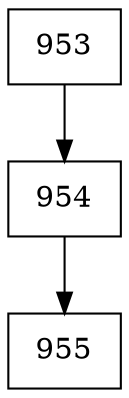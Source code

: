 digraph G {
  node [shape=record];
  node0 [label="{953}"];
  node0 -> node1;
  node1 [label="{954}"];
  node1 -> node2;
  node2 [label="{955}"];
}

